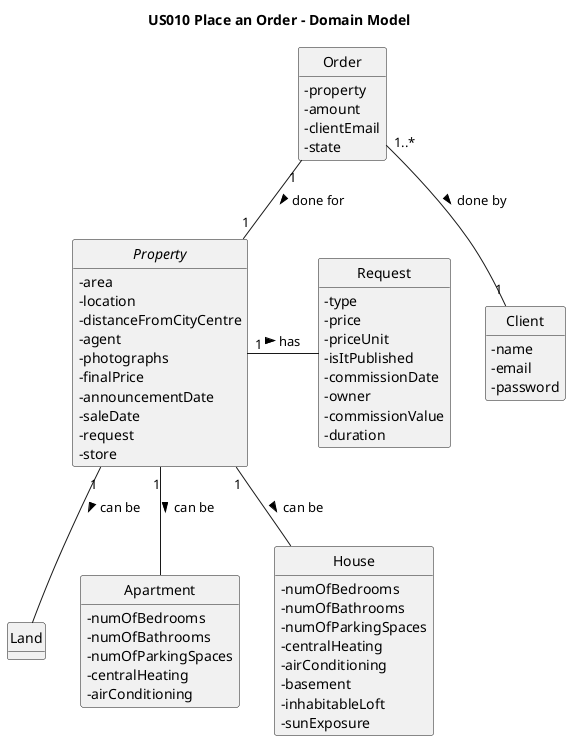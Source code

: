 @startuml
skinparam monochrome true
skinparam packageStyle rectangle
skinparam shadowing false
skinparam classAttributeIconSize 0
hide circle
hide methods

title US010 Place an Order - Domain Model

class Client {
-name
-email
-password
}

interface Property {
-area
-location
-distanceFromCityCentre
-agent
-photographs
-finalPrice
-announcementDate
-saleDate
-request
-store
}

class Request{
-type
-price
-priceUnit
-isItPublished
-commissionDate
-owner
-commissionValue
-duration
}

class Land{
}

class Apartment {
-numOfBedrooms
-numOfBathrooms
-numOfParkingSpaces
-centralHeating
-airConditioning
}

class House {
-numOfBedrooms
-numOfBathrooms
-numOfParkingSpaces
-centralHeating
-airConditioning
-basement
-inhabitableLoft
-sunExposure
}

class Order {
-property
-amount
-clientEmail
-state
}

Order "1..*" -- "1" Client : done by >
Order "1" -- "1" Property : done for >

Property "1" - Request : has >

Property "1" -- Apartment : can be >
Property "1" -- Land : can be >
Property "1" -- House : can be >


@enduml